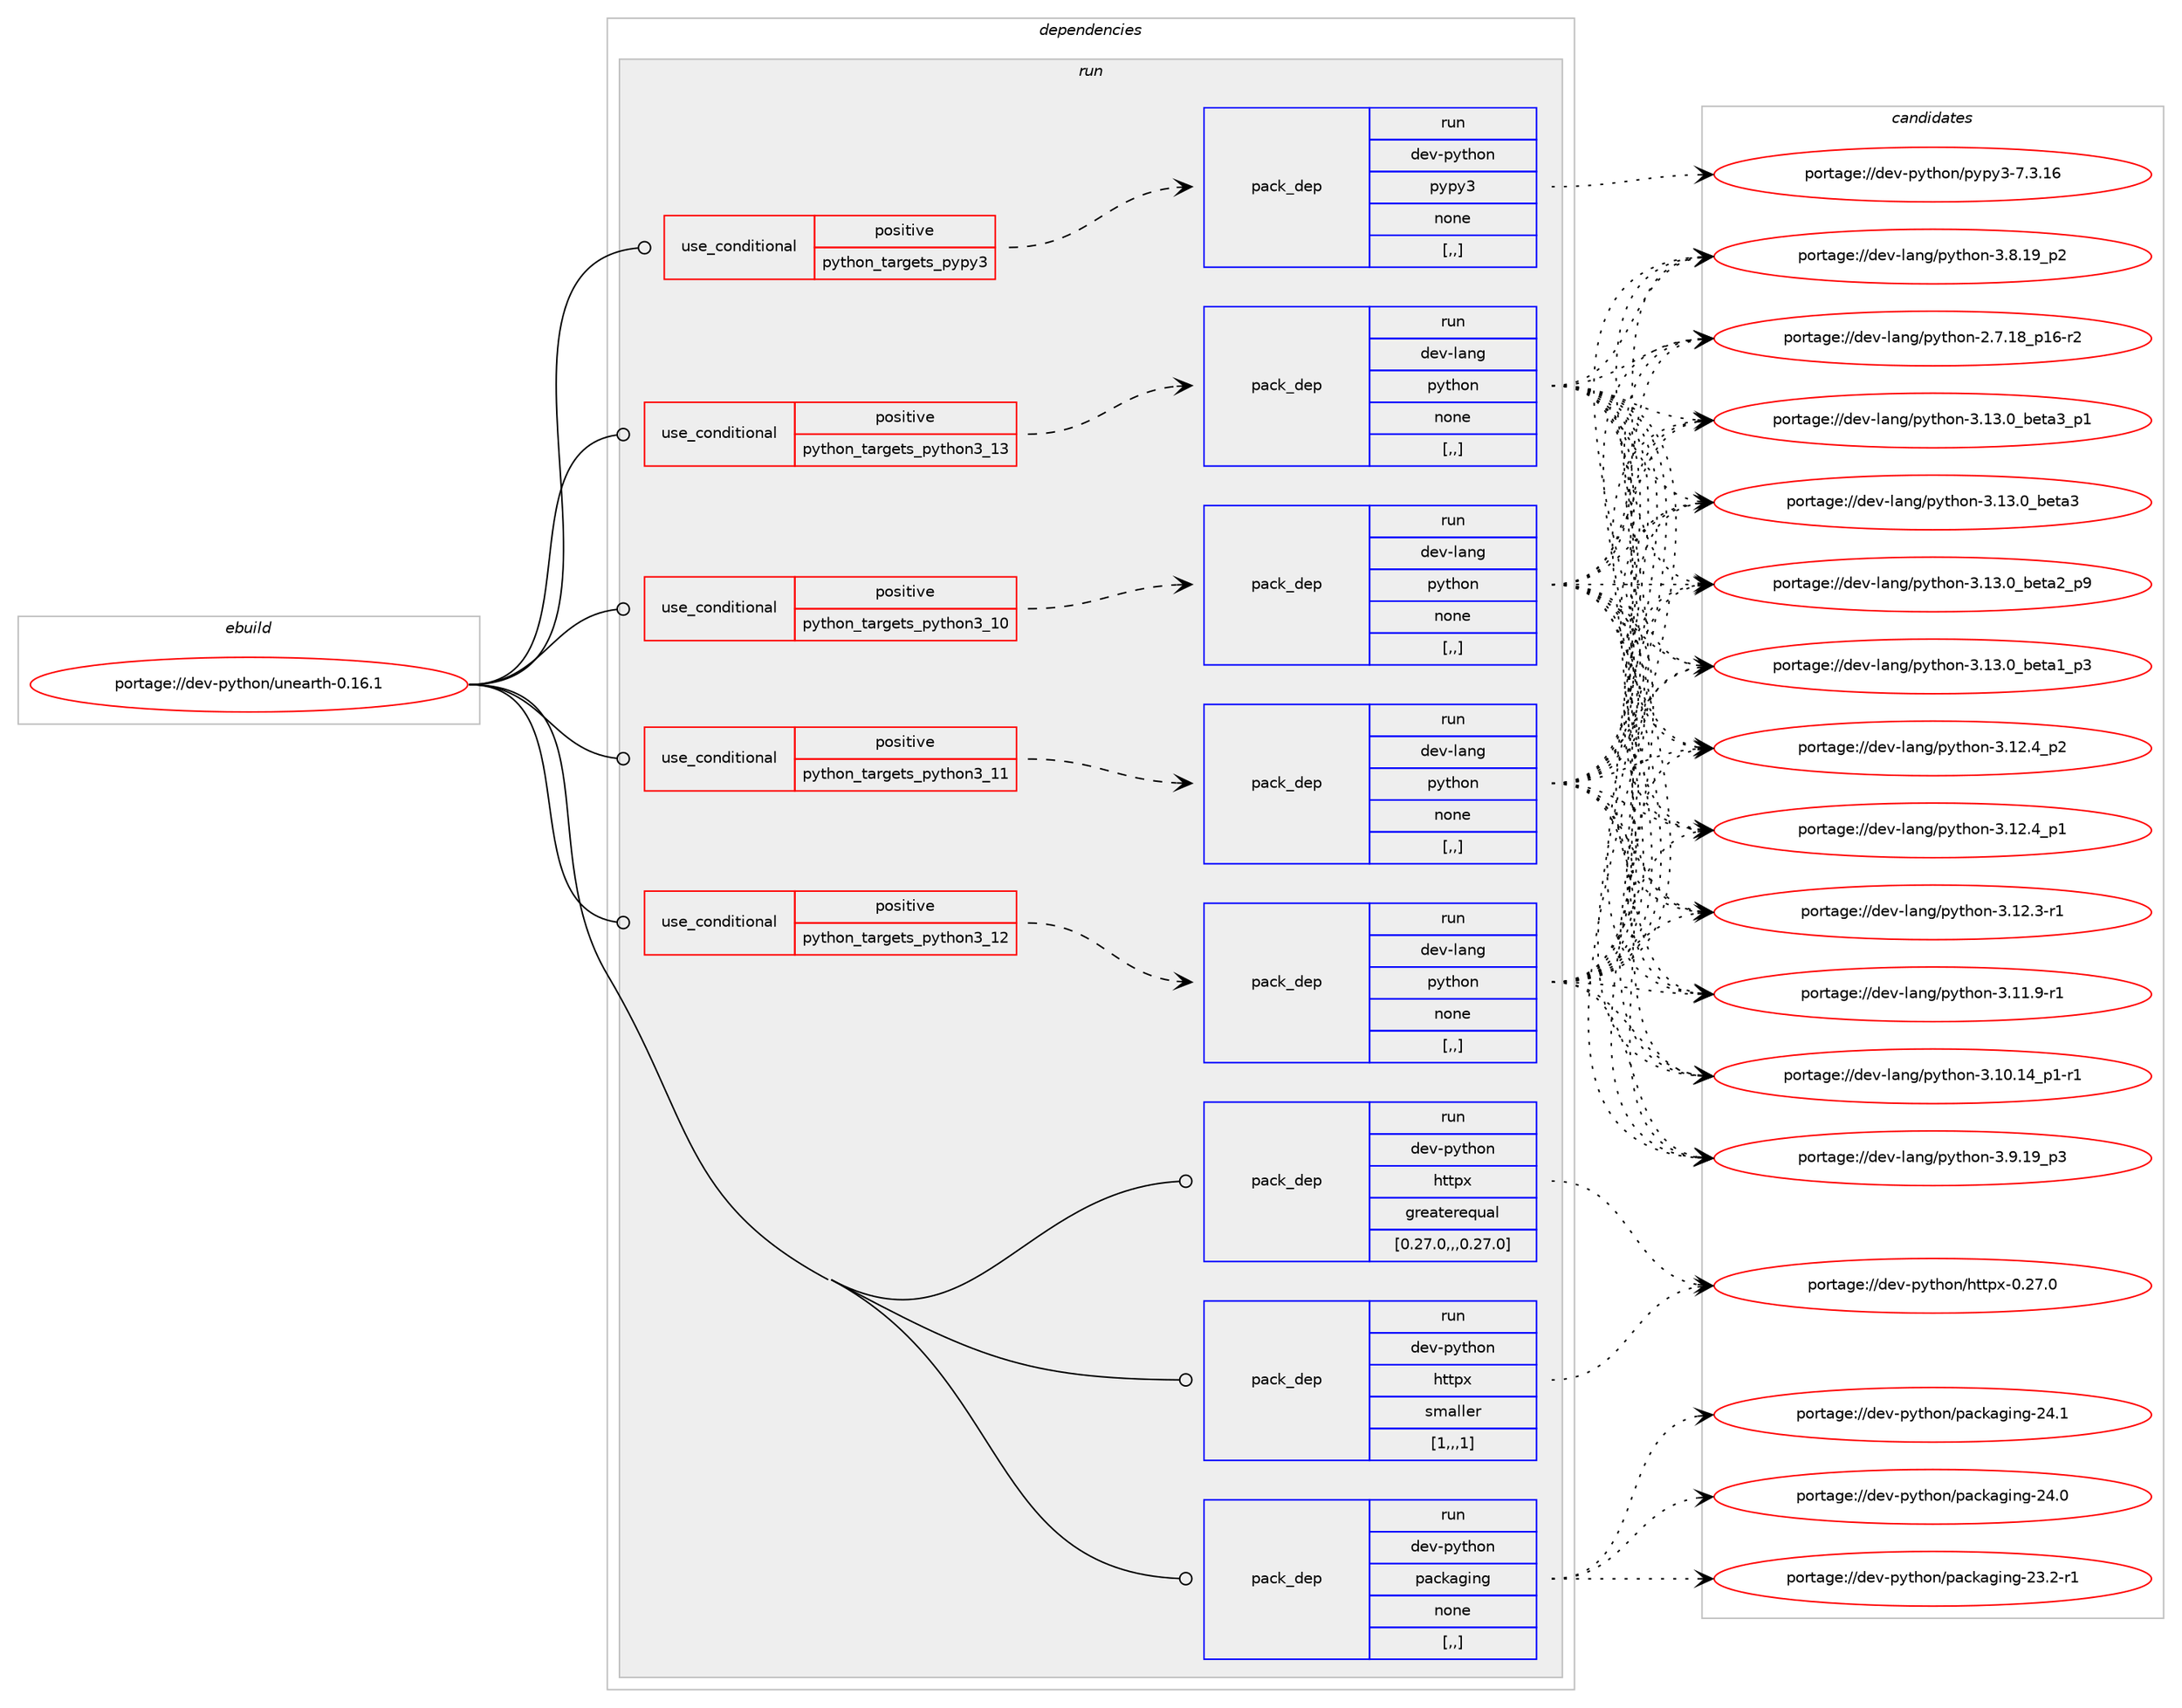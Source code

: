 digraph prolog {

# *************
# Graph options
# *************

newrank=true;
concentrate=true;
compound=true;
graph [rankdir=LR,fontname=Helvetica,fontsize=10,ranksep=1.5];#, ranksep=2.5, nodesep=0.2];
edge  [arrowhead=vee];
node  [fontname=Helvetica,fontsize=10];

# **********
# The ebuild
# **********

subgraph cluster_leftcol {
color=gray;
rank=same;
label=<<i>ebuild</i>>;
id [label="portage://dev-python/unearth-0.16.1", color=red, width=4, href="../dev-python/unearth-0.16.1.svg"];
}

# ****************
# The dependencies
# ****************

subgraph cluster_midcol {
color=gray;
label=<<i>dependencies</i>>;
subgraph cluster_compile {
fillcolor="#eeeeee";
style=filled;
label=<<i>compile</i>>;
}
subgraph cluster_compileandrun {
fillcolor="#eeeeee";
style=filled;
label=<<i>compile and run</i>>;
}
subgraph cluster_run {
fillcolor="#eeeeee";
style=filled;
label=<<i>run</i>>;
subgraph cond40440 {
dependency165470 [label=<<TABLE BORDER="0" CELLBORDER="1" CELLSPACING="0" CELLPADDING="4"><TR><TD ROWSPAN="3" CELLPADDING="10">use_conditional</TD></TR><TR><TD>positive</TD></TR><TR><TD>python_targets_pypy3</TD></TR></TABLE>>, shape=none, color=red];
subgraph pack123769 {
dependency165471 [label=<<TABLE BORDER="0" CELLBORDER="1" CELLSPACING="0" CELLPADDING="4" WIDTH="220"><TR><TD ROWSPAN="6" CELLPADDING="30">pack_dep</TD></TR><TR><TD WIDTH="110">run</TD></TR><TR><TD>dev-python</TD></TR><TR><TD>pypy3</TD></TR><TR><TD>none</TD></TR><TR><TD>[,,]</TD></TR></TABLE>>, shape=none, color=blue];
}
dependency165470:e -> dependency165471:w [weight=20,style="dashed",arrowhead="vee"];
}
id:e -> dependency165470:w [weight=20,style="solid",arrowhead="odot"];
subgraph cond40441 {
dependency165472 [label=<<TABLE BORDER="0" CELLBORDER="1" CELLSPACING="0" CELLPADDING="4"><TR><TD ROWSPAN="3" CELLPADDING="10">use_conditional</TD></TR><TR><TD>positive</TD></TR><TR><TD>python_targets_python3_10</TD></TR></TABLE>>, shape=none, color=red];
subgraph pack123770 {
dependency165473 [label=<<TABLE BORDER="0" CELLBORDER="1" CELLSPACING="0" CELLPADDING="4" WIDTH="220"><TR><TD ROWSPAN="6" CELLPADDING="30">pack_dep</TD></TR><TR><TD WIDTH="110">run</TD></TR><TR><TD>dev-lang</TD></TR><TR><TD>python</TD></TR><TR><TD>none</TD></TR><TR><TD>[,,]</TD></TR></TABLE>>, shape=none, color=blue];
}
dependency165472:e -> dependency165473:w [weight=20,style="dashed",arrowhead="vee"];
}
id:e -> dependency165472:w [weight=20,style="solid",arrowhead="odot"];
subgraph cond40442 {
dependency165474 [label=<<TABLE BORDER="0" CELLBORDER="1" CELLSPACING="0" CELLPADDING="4"><TR><TD ROWSPAN="3" CELLPADDING="10">use_conditional</TD></TR><TR><TD>positive</TD></TR><TR><TD>python_targets_python3_11</TD></TR></TABLE>>, shape=none, color=red];
subgraph pack123771 {
dependency165475 [label=<<TABLE BORDER="0" CELLBORDER="1" CELLSPACING="0" CELLPADDING="4" WIDTH="220"><TR><TD ROWSPAN="6" CELLPADDING="30">pack_dep</TD></TR><TR><TD WIDTH="110">run</TD></TR><TR><TD>dev-lang</TD></TR><TR><TD>python</TD></TR><TR><TD>none</TD></TR><TR><TD>[,,]</TD></TR></TABLE>>, shape=none, color=blue];
}
dependency165474:e -> dependency165475:w [weight=20,style="dashed",arrowhead="vee"];
}
id:e -> dependency165474:w [weight=20,style="solid",arrowhead="odot"];
subgraph cond40443 {
dependency165476 [label=<<TABLE BORDER="0" CELLBORDER="1" CELLSPACING="0" CELLPADDING="4"><TR><TD ROWSPAN="3" CELLPADDING="10">use_conditional</TD></TR><TR><TD>positive</TD></TR><TR><TD>python_targets_python3_12</TD></TR></TABLE>>, shape=none, color=red];
subgraph pack123772 {
dependency165477 [label=<<TABLE BORDER="0" CELLBORDER="1" CELLSPACING="0" CELLPADDING="4" WIDTH="220"><TR><TD ROWSPAN="6" CELLPADDING="30">pack_dep</TD></TR><TR><TD WIDTH="110">run</TD></TR><TR><TD>dev-lang</TD></TR><TR><TD>python</TD></TR><TR><TD>none</TD></TR><TR><TD>[,,]</TD></TR></TABLE>>, shape=none, color=blue];
}
dependency165476:e -> dependency165477:w [weight=20,style="dashed",arrowhead="vee"];
}
id:e -> dependency165476:w [weight=20,style="solid",arrowhead="odot"];
subgraph cond40444 {
dependency165478 [label=<<TABLE BORDER="0" CELLBORDER="1" CELLSPACING="0" CELLPADDING="4"><TR><TD ROWSPAN="3" CELLPADDING="10">use_conditional</TD></TR><TR><TD>positive</TD></TR><TR><TD>python_targets_python3_13</TD></TR></TABLE>>, shape=none, color=red];
subgraph pack123773 {
dependency165479 [label=<<TABLE BORDER="0" CELLBORDER="1" CELLSPACING="0" CELLPADDING="4" WIDTH="220"><TR><TD ROWSPAN="6" CELLPADDING="30">pack_dep</TD></TR><TR><TD WIDTH="110">run</TD></TR><TR><TD>dev-lang</TD></TR><TR><TD>python</TD></TR><TR><TD>none</TD></TR><TR><TD>[,,]</TD></TR></TABLE>>, shape=none, color=blue];
}
dependency165478:e -> dependency165479:w [weight=20,style="dashed",arrowhead="vee"];
}
id:e -> dependency165478:w [weight=20,style="solid",arrowhead="odot"];
subgraph pack123774 {
dependency165480 [label=<<TABLE BORDER="0" CELLBORDER="1" CELLSPACING="0" CELLPADDING="4" WIDTH="220"><TR><TD ROWSPAN="6" CELLPADDING="30">pack_dep</TD></TR><TR><TD WIDTH="110">run</TD></TR><TR><TD>dev-python</TD></TR><TR><TD>httpx</TD></TR><TR><TD>greaterequal</TD></TR><TR><TD>[0.27.0,,,0.27.0]</TD></TR></TABLE>>, shape=none, color=blue];
}
id:e -> dependency165480:w [weight=20,style="solid",arrowhead="odot"];
subgraph pack123775 {
dependency165481 [label=<<TABLE BORDER="0" CELLBORDER="1" CELLSPACING="0" CELLPADDING="4" WIDTH="220"><TR><TD ROWSPAN="6" CELLPADDING="30">pack_dep</TD></TR><TR><TD WIDTH="110">run</TD></TR><TR><TD>dev-python</TD></TR><TR><TD>httpx</TD></TR><TR><TD>smaller</TD></TR><TR><TD>[1,,,1]</TD></TR></TABLE>>, shape=none, color=blue];
}
id:e -> dependency165481:w [weight=20,style="solid",arrowhead="odot"];
subgraph pack123776 {
dependency165482 [label=<<TABLE BORDER="0" CELLBORDER="1" CELLSPACING="0" CELLPADDING="4" WIDTH="220"><TR><TD ROWSPAN="6" CELLPADDING="30">pack_dep</TD></TR><TR><TD WIDTH="110">run</TD></TR><TR><TD>dev-python</TD></TR><TR><TD>packaging</TD></TR><TR><TD>none</TD></TR><TR><TD>[,,]</TD></TR></TABLE>>, shape=none, color=blue];
}
id:e -> dependency165482:w [weight=20,style="solid",arrowhead="odot"];
}
}

# **************
# The candidates
# **************

subgraph cluster_choices {
rank=same;
color=gray;
label=<<i>candidates</i>>;

subgraph choice123769 {
color=black;
nodesep=1;
choice10010111845112121116104111110471121211121215145554651464954 [label="portage://dev-python/pypy3-7.3.16", color=red, width=4,href="../dev-python/pypy3-7.3.16.svg"];
dependency165471:e -> choice10010111845112121116104111110471121211121215145554651464954:w [style=dotted,weight="100"];
}
subgraph choice123770 {
color=black;
nodesep=1;
choice10010111845108971101034711212111610411111045514649514648959810111697519511249 [label="portage://dev-lang/python-3.13.0_beta3_p1", color=red, width=4,href="../dev-lang/python-3.13.0_beta3_p1.svg"];
choice1001011184510897110103471121211161041111104551464951464895981011169751 [label="portage://dev-lang/python-3.13.0_beta3", color=red, width=4,href="../dev-lang/python-3.13.0_beta3.svg"];
choice10010111845108971101034711212111610411111045514649514648959810111697509511257 [label="portage://dev-lang/python-3.13.0_beta2_p9", color=red, width=4,href="../dev-lang/python-3.13.0_beta2_p9.svg"];
choice10010111845108971101034711212111610411111045514649514648959810111697499511251 [label="portage://dev-lang/python-3.13.0_beta1_p3", color=red, width=4,href="../dev-lang/python-3.13.0_beta1_p3.svg"];
choice100101118451089711010347112121116104111110455146495046529511250 [label="portage://dev-lang/python-3.12.4_p2", color=red, width=4,href="../dev-lang/python-3.12.4_p2.svg"];
choice100101118451089711010347112121116104111110455146495046529511249 [label="portage://dev-lang/python-3.12.4_p1", color=red, width=4,href="../dev-lang/python-3.12.4_p1.svg"];
choice100101118451089711010347112121116104111110455146495046514511449 [label="portage://dev-lang/python-3.12.3-r1", color=red, width=4,href="../dev-lang/python-3.12.3-r1.svg"];
choice100101118451089711010347112121116104111110455146494946574511449 [label="portage://dev-lang/python-3.11.9-r1", color=red, width=4,href="../dev-lang/python-3.11.9-r1.svg"];
choice100101118451089711010347112121116104111110455146494846495295112494511449 [label="portage://dev-lang/python-3.10.14_p1-r1", color=red, width=4,href="../dev-lang/python-3.10.14_p1-r1.svg"];
choice100101118451089711010347112121116104111110455146574649579511251 [label="portage://dev-lang/python-3.9.19_p3", color=red, width=4,href="../dev-lang/python-3.9.19_p3.svg"];
choice100101118451089711010347112121116104111110455146564649579511250 [label="portage://dev-lang/python-3.8.19_p2", color=red, width=4,href="../dev-lang/python-3.8.19_p2.svg"];
choice100101118451089711010347112121116104111110455046554649569511249544511450 [label="portage://dev-lang/python-2.7.18_p16-r2", color=red, width=4,href="../dev-lang/python-2.7.18_p16-r2.svg"];
dependency165473:e -> choice10010111845108971101034711212111610411111045514649514648959810111697519511249:w [style=dotted,weight="100"];
dependency165473:e -> choice1001011184510897110103471121211161041111104551464951464895981011169751:w [style=dotted,weight="100"];
dependency165473:e -> choice10010111845108971101034711212111610411111045514649514648959810111697509511257:w [style=dotted,weight="100"];
dependency165473:e -> choice10010111845108971101034711212111610411111045514649514648959810111697499511251:w [style=dotted,weight="100"];
dependency165473:e -> choice100101118451089711010347112121116104111110455146495046529511250:w [style=dotted,weight="100"];
dependency165473:e -> choice100101118451089711010347112121116104111110455146495046529511249:w [style=dotted,weight="100"];
dependency165473:e -> choice100101118451089711010347112121116104111110455146495046514511449:w [style=dotted,weight="100"];
dependency165473:e -> choice100101118451089711010347112121116104111110455146494946574511449:w [style=dotted,weight="100"];
dependency165473:e -> choice100101118451089711010347112121116104111110455146494846495295112494511449:w [style=dotted,weight="100"];
dependency165473:e -> choice100101118451089711010347112121116104111110455146574649579511251:w [style=dotted,weight="100"];
dependency165473:e -> choice100101118451089711010347112121116104111110455146564649579511250:w [style=dotted,weight="100"];
dependency165473:e -> choice100101118451089711010347112121116104111110455046554649569511249544511450:w [style=dotted,weight="100"];
}
subgraph choice123771 {
color=black;
nodesep=1;
choice10010111845108971101034711212111610411111045514649514648959810111697519511249 [label="portage://dev-lang/python-3.13.0_beta3_p1", color=red, width=4,href="../dev-lang/python-3.13.0_beta3_p1.svg"];
choice1001011184510897110103471121211161041111104551464951464895981011169751 [label="portage://dev-lang/python-3.13.0_beta3", color=red, width=4,href="../dev-lang/python-3.13.0_beta3.svg"];
choice10010111845108971101034711212111610411111045514649514648959810111697509511257 [label="portage://dev-lang/python-3.13.0_beta2_p9", color=red, width=4,href="../dev-lang/python-3.13.0_beta2_p9.svg"];
choice10010111845108971101034711212111610411111045514649514648959810111697499511251 [label="portage://dev-lang/python-3.13.0_beta1_p3", color=red, width=4,href="../dev-lang/python-3.13.0_beta1_p3.svg"];
choice100101118451089711010347112121116104111110455146495046529511250 [label="portage://dev-lang/python-3.12.4_p2", color=red, width=4,href="../dev-lang/python-3.12.4_p2.svg"];
choice100101118451089711010347112121116104111110455146495046529511249 [label="portage://dev-lang/python-3.12.4_p1", color=red, width=4,href="../dev-lang/python-3.12.4_p1.svg"];
choice100101118451089711010347112121116104111110455146495046514511449 [label="portage://dev-lang/python-3.12.3-r1", color=red, width=4,href="../dev-lang/python-3.12.3-r1.svg"];
choice100101118451089711010347112121116104111110455146494946574511449 [label="portage://dev-lang/python-3.11.9-r1", color=red, width=4,href="../dev-lang/python-3.11.9-r1.svg"];
choice100101118451089711010347112121116104111110455146494846495295112494511449 [label="portage://dev-lang/python-3.10.14_p1-r1", color=red, width=4,href="../dev-lang/python-3.10.14_p1-r1.svg"];
choice100101118451089711010347112121116104111110455146574649579511251 [label="portage://dev-lang/python-3.9.19_p3", color=red, width=4,href="../dev-lang/python-3.9.19_p3.svg"];
choice100101118451089711010347112121116104111110455146564649579511250 [label="portage://dev-lang/python-3.8.19_p2", color=red, width=4,href="../dev-lang/python-3.8.19_p2.svg"];
choice100101118451089711010347112121116104111110455046554649569511249544511450 [label="portage://dev-lang/python-2.7.18_p16-r2", color=red, width=4,href="../dev-lang/python-2.7.18_p16-r2.svg"];
dependency165475:e -> choice10010111845108971101034711212111610411111045514649514648959810111697519511249:w [style=dotted,weight="100"];
dependency165475:e -> choice1001011184510897110103471121211161041111104551464951464895981011169751:w [style=dotted,weight="100"];
dependency165475:e -> choice10010111845108971101034711212111610411111045514649514648959810111697509511257:w [style=dotted,weight="100"];
dependency165475:e -> choice10010111845108971101034711212111610411111045514649514648959810111697499511251:w [style=dotted,weight="100"];
dependency165475:e -> choice100101118451089711010347112121116104111110455146495046529511250:w [style=dotted,weight="100"];
dependency165475:e -> choice100101118451089711010347112121116104111110455146495046529511249:w [style=dotted,weight="100"];
dependency165475:e -> choice100101118451089711010347112121116104111110455146495046514511449:w [style=dotted,weight="100"];
dependency165475:e -> choice100101118451089711010347112121116104111110455146494946574511449:w [style=dotted,weight="100"];
dependency165475:e -> choice100101118451089711010347112121116104111110455146494846495295112494511449:w [style=dotted,weight="100"];
dependency165475:e -> choice100101118451089711010347112121116104111110455146574649579511251:w [style=dotted,weight="100"];
dependency165475:e -> choice100101118451089711010347112121116104111110455146564649579511250:w [style=dotted,weight="100"];
dependency165475:e -> choice100101118451089711010347112121116104111110455046554649569511249544511450:w [style=dotted,weight="100"];
}
subgraph choice123772 {
color=black;
nodesep=1;
choice10010111845108971101034711212111610411111045514649514648959810111697519511249 [label="portage://dev-lang/python-3.13.0_beta3_p1", color=red, width=4,href="../dev-lang/python-3.13.0_beta3_p1.svg"];
choice1001011184510897110103471121211161041111104551464951464895981011169751 [label="portage://dev-lang/python-3.13.0_beta3", color=red, width=4,href="../dev-lang/python-3.13.0_beta3.svg"];
choice10010111845108971101034711212111610411111045514649514648959810111697509511257 [label="portage://dev-lang/python-3.13.0_beta2_p9", color=red, width=4,href="../dev-lang/python-3.13.0_beta2_p9.svg"];
choice10010111845108971101034711212111610411111045514649514648959810111697499511251 [label="portage://dev-lang/python-3.13.0_beta1_p3", color=red, width=4,href="../dev-lang/python-3.13.0_beta1_p3.svg"];
choice100101118451089711010347112121116104111110455146495046529511250 [label="portage://dev-lang/python-3.12.4_p2", color=red, width=4,href="../dev-lang/python-3.12.4_p2.svg"];
choice100101118451089711010347112121116104111110455146495046529511249 [label="portage://dev-lang/python-3.12.4_p1", color=red, width=4,href="../dev-lang/python-3.12.4_p1.svg"];
choice100101118451089711010347112121116104111110455146495046514511449 [label="portage://dev-lang/python-3.12.3-r1", color=red, width=4,href="../dev-lang/python-3.12.3-r1.svg"];
choice100101118451089711010347112121116104111110455146494946574511449 [label="portage://dev-lang/python-3.11.9-r1", color=red, width=4,href="../dev-lang/python-3.11.9-r1.svg"];
choice100101118451089711010347112121116104111110455146494846495295112494511449 [label="portage://dev-lang/python-3.10.14_p1-r1", color=red, width=4,href="../dev-lang/python-3.10.14_p1-r1.svg"];
choice100101118451089711010347112121116104111110455146574649579511251 [label="portage://dev-lang/python-3.9.19_p3", color=red, width=4,href="../dev-lang/python-3.9.19_p3.svg"];
choice100101118451089711010347112121116104111110455146564649579511250 [label="portage://dev-lang/python-3.8.19_p2", color=red, width=4,href="../dev-lang/python-3.8.19_p2.svg"];
choice100101118451089711010347112121116104111110455046554649569511249544511450 [label="portage://dev-lang/python-2.7.18_p16-r2", color=red, width=4,href="../dev-lang/python-2.7.18_p16-r2.svg"];
dependency165477:e -> choice10010111845108971101034711212111610411111045514649514648959810111697519511249:w [style=dotted,weight="100"];
dependency165477:e -> choice1001011184510897110103471121211161041111104551464951464895981011169751:w [style=dotted,weight="100"];
dependency165477:e -> choice10010111845108971101034711212111610411111045514649514648959810111697509511257:w [style=dotted,weight="100"];
dependency165477:e -> choice10010111845108971101034711212111610411111045514649514648959810111697499511251:w [style=dotted,weight="100"];
dependency165477:e -> choice100101118451089711010347112121116104111110455146495046529511250:w [style=dotted,weight="100"];
dependency165477:e -> choice100101118451089711010347112121116104111110455146495046529511249:w [style=dotted,weight="100"];
dependency165477:e -> choice100101118451089711010347112121116104111110455146495046514511449:w [style=dotted,weight="100"];
dependency165477:e -> choice100101118451089711010347112121116104111110455146494946574511449:w [style=dotted,weight="100"];
dependency165477:e -> choice100101118451089711010347112121116104111110455146494846495295112494511449:w [style=dotted,weight="100"];
dependency165477:e -> choice100101118451089711010347112121116104111110455146574649579511251:w [style=dotted,weight="100"];
dependency165477:e -> choice100101118451089711010347112121116104111110455146564649579511250:w [style=dotted,weight="100"];
dependency165477:e -> choice100101118451089711010347112121116104111110455046554649569511249544511450:w [style=dotted,weight="100"];
}
subgraph choice123773 {
color=black;
nodesep=1;
choice10010111845108971101034711212111610411111045514649514648959810111697519511249 [label="portage://dev-lang/python-3.13.0_beta3_p1", color=red, width=4,href="../dev-lang/python-3.13.0_beta3_p1.svg"];
choice1001011184510897110103471121211161041111104551464951464895981011169751 [label="portage://dev-lang/python-3.13.0_beta3", color=red, width=4,href="../dev-lang/python-3.13.0_beta3.svg"];
choice10010111845108971101034711212111610411111045514649514648959810111697509511257 [label="portage://dev-lang/python-3.13.0_beta2_p9", color=red, width=4,href="../dev-lang/python-3.13.0_beta2_p9.svg"];
choice10010111845108971101034711212111610411111045514649514648959810111697499511251 [label="portage://dev-lang/python-3.13.0_beta1_p3", color=red, width=4,href="../dev-lang/python-3.13.0_beta1_p3.svg"];
choice100101118451089711010347112121116104111110455146495046529511250 [label="portage://dev-lang/python-3.12.4_p2", color=red, width=4,href="../dev-lang/python-3.12.4_p2.svg"];
choice100101118451089711010347112121116104111110455146495046529511249 [label="portage://dev-lang/python-3.12.4_p1", color=red, width=4,href="../dev-lang/python-3.12.4_p1.svg"];
choice100101118451089711010347112121116104111110455146495046514511449 [label="portage://dev-lang/python-3.12.3-r1", color=red, width=4,href="../dev-lang/python-3.12.3-r1.svg"];
choice100101118451089711010347112121116104111110455146494946574511449 [label="portage://dev-lang/python-3.11.9-r1", color=red, width=4,href="../dev-lang/python-3.11.9-r1.svg"];
choice100101118451089711010347112121116104111110455146494846495295112494511449 [label="portage://dev-lang/python-3.10.14_p1-r1", color=red, width=4,href="../dev-lang/python-3.10.14_p1-r1.svg"];
choice100101118451089711010347112121116104111110455146574649579511251 [label="portage://dev-lang/python-3.9.19_p3", color=red, width=4,href="../dev-lang/python-3.9.19_p3.svg"];
choice100101118451089711010347112121116104111110455146564649579511250 [label="portage://dev-lang/python-3.8.19_p2", color=red, width=4,href="../dev-lang/python-3.8.19_p2.svg"];
choice100101118451089711010347112121116104111110455046554649569511249544511450 [label="portage://dev-lang/python-2.7.18_p16-r2", color=red, width=4,href="../dev-lang/python-2.7.18_p16-r2.svg"];
dependency165479:e -> choice10010111845108971101034711212111610411111045514649514648959810111697519511249:w [style=dotted,weight="100"];
dependency165479:e -> choice1001011184510897110103471121211161041111104551464951464895981011169751:w [style=dotted,weight="100"];
dependency165479:e -> choice10010111845108971101034711212111610411111045514649514648959810111697509511257:w [style=dotted,weight="100"];
dependency165479:e -> choice10010111845108971101034711212111610411111045514649514648959810111697499511251:w [style=dotted,weight="100"];
dependency165479:e -> choice100101118451089711010347112121116104111110455146495046529511250:w [style=dotted,weight="100"];
dependency165479:e -> choice100101118451089711010347112121116104111110455146495046529511249:w [style=dotted,weight="100"];
dependency165479:e -> choice100101118451089711010347112121116104111110455146495046514511449:w [style=dotted,weight="100"];
dependency165479:e -> choice100101118451089711010347112121116104111110455146494946574511449:w [style=dotted,weight="100"];
dependency165479:e -> choice100101118451089711010347112121116104111110455146494846495295112494511449:w [style=dotted,weight="100"];
dependency165479:e -> choice100101118451089711010347112121116104111110455146574649579511251:w [style=dotted,weight="100"];
dependency165479:e -> choice100101118451089711010347112121116104111110455146564649579511250:w [style=dotted,weight="100"];
dependency165479:e -> choice100101118451089711010347112121116104111110455046554649569511249544511450:w [style=dotted,weight="100"];
}
subgraph choice123774 {
color=black;
nodesep=1;
choice100101118451121211161041111104710411611611212045484650554648 [label="portage://dev-python/httpx-0.27.0", color=red, width=4,href="../dev-python/httpx-0.27.0.svg"];
dependency165480:e -> choice100101118451121211161041111104710411611611212045484650554648:w [style=dotted,weight="100"];
}
subgraph choice123775 {
color=black;
nodesep=1;
choice100101118451121211161041111104710411611611212045484650554648 [label="portage://dev-python/httpx-0.27.0", color=red, width=4,href="../dev-python/httpx-0.27.0.svg"];
dependency165481:e -> choice100101118451121211161041111104710411611611212045484650554648:w [style=dotted,weight="100"];
}
subgraph choice123776 {
color=black;
nodesep=1;
choice10010111845112121116104111110471129799107971031051101034550524649 [label="portage://dev-python/packaging-24.1", color=red, width=4,href="../dev-python/packaging-24.1.svg"];
choice10010111845112121116104111110471129799107971031051101034550524648 [label="portage://dev-python/packaging-24.0", color=red, width=4,href="../dev-python/packaging-24.0.svg"];
choice100101118451121211161041111104711297991079710310511010345505146504511449 [label="portage://dev-python/packaging-23.2-r1", color=red, width=4,href="../dev-python/packaging-23.2-r1.svg"];
dependency165482:e -> choice10010111845112121116104111110471129799107971031051101034550524649:w [style=dotted,weight="100"];
dependency165482:e -> choice10010111845112121116104111110471129799107971031051101034550524648:w [style=dotted,weight="100"];
dependency165482:e -> choice100101118451121211161041111104711297991079710310511010345505146504511449:w [style=dotted,weight="100"];
}
}

}
